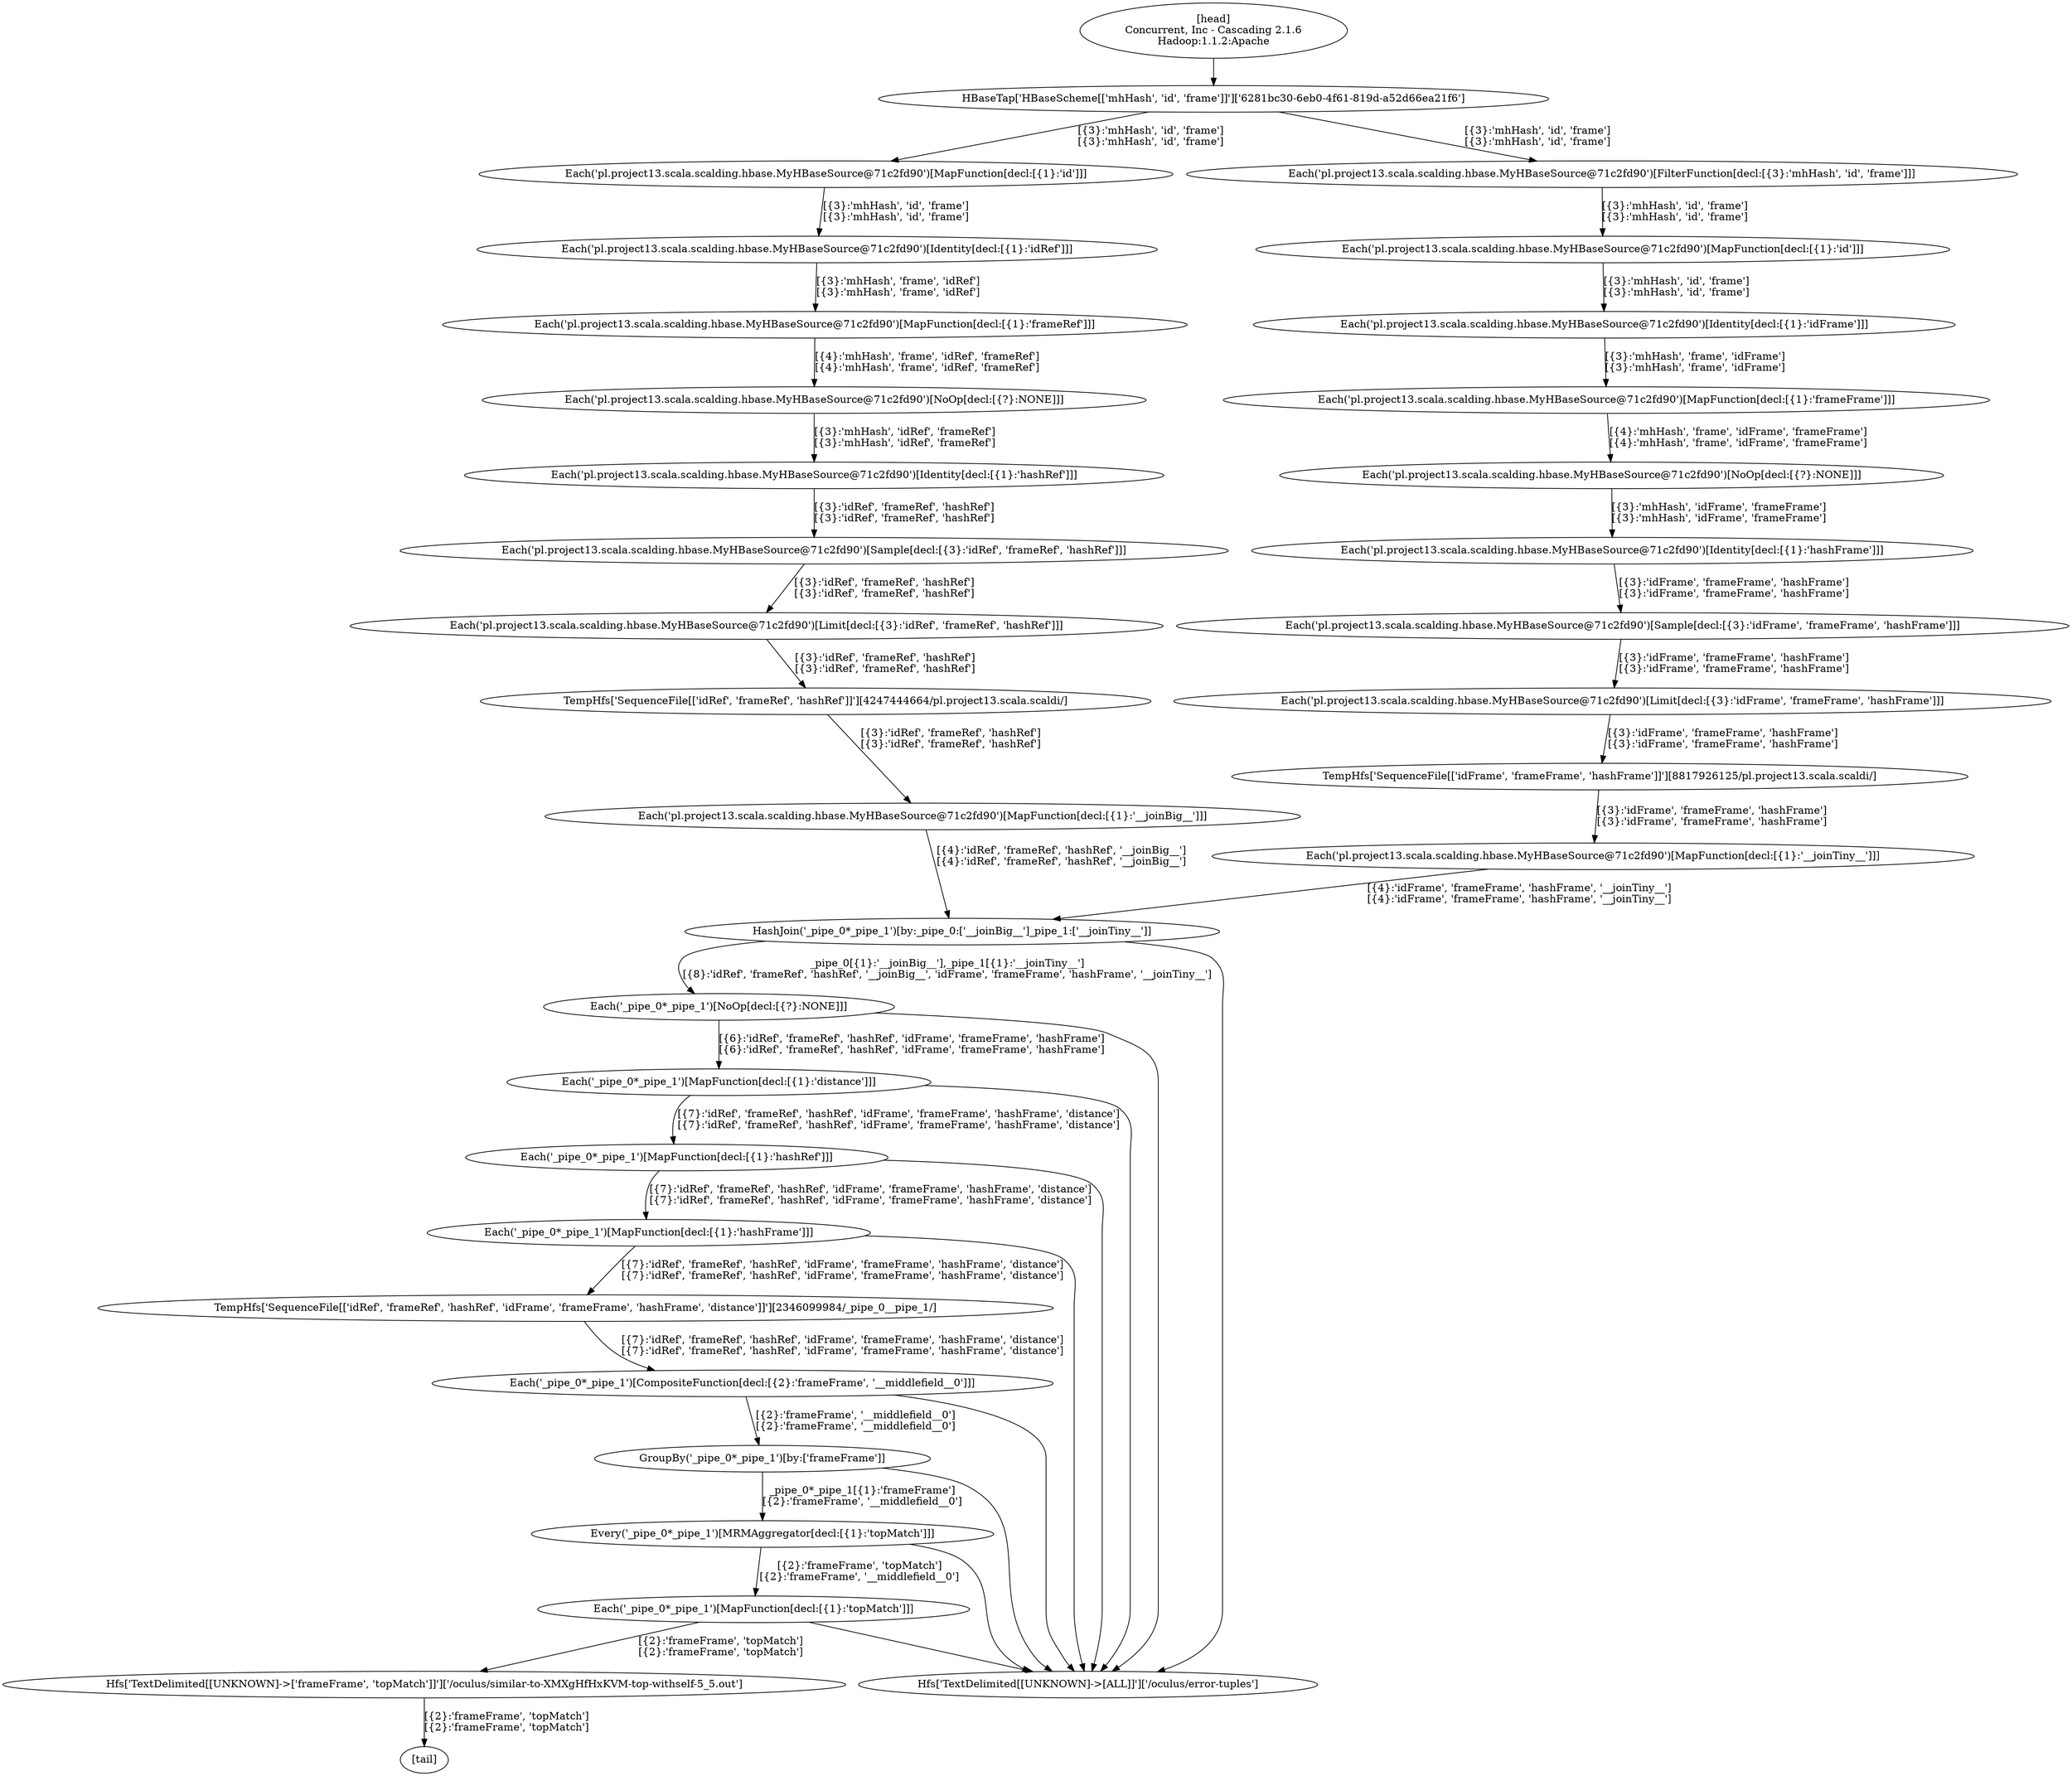 digraph G {
  1 [label = "Hfs['TextDelimited[[UNKNOWN]->['frameFrame', 'topMatch']]']['/oculus/similar-to-XMXgHfHxKVM-top-withself-5_5.out']"];
  2 [label = "Each('_pipe_0*_pipe_1')[MapFunction[decl:[{1}:'topMatch']]]"];
  3 [label = "Every('_pipe_0*_pipe_1')[MRMAggregator[decl:[{1}:'topMatch']]]"];
  4 [label = "GroupBy('_pipe_0*_pipe_1')[by:['frameFrame']]"];
  5 [label = "Each('_pipe_0*_pipe_1')[CompositeFunction[decl:[{2}:'frameFrame', '__middlefield__0']]]"];
  6 [label = "Each('_pipe_0*_pipe_1')[MapFunction[decl:[{1}:'hashFrame']]]"];
  7 [label = "Each('_pipe_0*_pipe_1')[MapFunction[decl:[{1}:'hashRef']]]"];
  8 [label = "Each('_pipe_0*_pipe_1')[MapFunction[decl:[{1}:'distance']]]"];
  9 [label = "Each('_pipe_0*_pipe_1')[NoOp[decl:[{?}:NONE]]]"];
  10 [label = "HashJoin('_pipe_0*_pipe_1')[by:_pipe_0:['__joinBig__']_pipe_1:['__joinTiny__']]"];
  11 [label = "Each('pl.project13.scala.scalding.hbase.MyHBaseSource@71c2fd90')[MapFunction[decl:[{1}:'__joinBig__']]]"];
  12 [label = "Each('pl.project13.scala.scalding.hbase.MyHBaseSource@71c2fd90')[Limit[decl:[{3}:'idRef', 'frameRef', 'hashRef']]]"];
  13 [label = "Each('pl.project13.scala.scalding.hbase.MyHBaseSource@71c2fd90')[Sample[decl:[{3}:'idRef', 'frameRef', 'hashRef']]]"];
  14 [label = "Each('pl.project13.scala.scalding.hbase.MyHBaseSource@71c2fd90')[Identity[decl:[{1}:'hashRef']]]"];
  15 [label = "Each('pl.project13.scala.scalding.hbase.MyHBaseSource@71c2fd90')[NoOp[decl:[{?}:NONE]]]"];
  16 [label = "Each('pl.project13.scala.scalding.hbase.MyHBaseSource@71c2fd90')[MapFunction[decl:[{1}:'frameRef']]]"];
  17 [label = "Each('pl.project13.scala.scalding.hbase.MyHBaseSource@71c2fd90')[Identity[decl:[{1}:'idRef']]]"];
  18 [label = "Each('pl.project13.scala.scalding.hbase.MyHBaseSource@71c2fd90')[MapFunction[decl:[{1}:'id']]]"];
  19 [label = "HBaseTap['HBaseScheme[['mhHash', 'id', 'frame']]']['6281bc30-6eb0-4f61-819d-a52d66ea21f6']"];
  20 [label = "Each('pl.project13.scala.scalding.hbase.MyHBaseSource@71c2fd90')[MapFunction[decl:[{1}:'__joinTiny__']]]"];
  21 [label = "Each('pl.project13.scala.scalding.hbase.MyHBaseSource@71c2fd90')[Limit[decl:[{3}:'idFrame', 'frameFrame', 'hashFrame']]]"];
  22 [label = "Each('pl.project13.scala.scalding.hbase.MyHBaseSource@71c2fd90')[Sample[decl:[{3}:'idFrame', 'frameFrame', 'hashFrame']]]"];
  23 [label = "Each('pl.project13.scala.scalding.hbase.MyHBaseSource@71c2fd90')[Identity[decl:[{1}:'hashFrame']]]"];
  24 [label = "Each('pl.project13.scala.scalding.hbase.MyHBaseSource@71c2fd90')[NoOp[decl:[{?}:NONE]]]"];
  25 [label = "Each('pl.project13.scala.scalding.hbase.MyHBaseSource@71c2fd90')[MapFunction[decl:[{1}:'frameFrame']]]"];
  26 [label = "Each('pl.project13.scala.scalding.hbase.MyHBaseSource@71c2fd90')[Identity[decl:[{1}:'idFrame']]]"];
  27 [label = "Each('pl.project13.scala.scalding.hbase.MyHBaseSource@71c2fd90')[MapFunction[decl:[{1}:'id']]]"];
  28 [label = "Each('pl.project13.scala.scalding.hbase.MyHBaseSource@71c2fd90')[FilterFunction[decl:[{3}:'mhHash', 'id', 'frame']]]"];
  29 [label = "[head]\nConcurrent, Inc - Cascading 2.1.6\nHadoop:1.1.2:Apache"];
  30 [label = "[tail]"];
  31 [label = "TempHfs['SequenceFile[['idRef', 'frameRef', 'hashRef']]'][4247444664/pl.project13.scala.scaldi/]"];
  32 [label = "TempHfs['SequenceFile[['idRef', 'frameRef', 'hashRef', 'idFrame', 'frameFrame', 'hashFrame', 'distance']]'][2346099984/_pipe_0__pipe_1/]"];
  33 [label = "TempHfs['SequenceFile[['idFrame', 'frameFrame', 'hashFrame']]'][8817926125/pl.project13.scala.scaldi/]"];
  34 [label = "Hfs['TextDelimited[[UNKNOWN]->[ALL]]']['/oculus/error-tuples']"];
  18 -> 17 [label = "[{3}:'mhHash', 'id', 'frame']\n[{3}:'mhHash', 'id', 'frame']"];
  17 -> 16 [label = "[{3}:'mhHash', 'frame', 'idRef']\n[{3}:'mhHash', 'frame', 'idRef']"];
  16 -> 15 [label = "[{4}:'mhHash', 'frame', 'idRef', 'frameRef']\n[{4}:'mhHash', 'frame', 'idRef', 'frameRef']"];
  15 -> 14 [label = "[{3}:'mhHash', 'idRef', 'frameRef']\n[{3}:'mhHash', 'idRef', 'frameRef']"];
  14 -> 13 [label = "[{3}:'idRef', 'frameRef', 'hashRef']\n[{3}:'idRef', 'frameRef', 'hashRef']"];
  13 -> 12 [label = "[{3}:'idRef', 'frameRef', 'hashRef']\n[{3}:'idRef', 'frameRef', 'hashRef']"];
  28 -> 27 [label = "[{3}:'mhHash', 'id', 'frame']\n[{3}:'mhHash', 'id', 'frame']"];
  27 -> 26 [label = "[{3}:'mhHash', 'id', 'frame']\n[{3}:'mhHash', 'id', 'frame']"];
  26 -> 25 [label = "[{3}:'mhHash', 'frame', 'idFrame']\n[{3}:'mhHash', 'frame', 'idFrame']"];
  25 -> 24 [label = "[{4}:'mhHash', 'frame', 'idFrame', 'frameFrame']\n[{4}:'mhHash', 'frame', 'idFrame', 'frameFrame']"];
  24 -> 23 [label = "[{3}:'mhHash', 'idFrame', 'frameFrame']\n[{3}:'mhHash', 'idFrame', 'frameFrame']"];
  23 -> 22 [label = "[{3}:'idFrame', 'frameFrame', 'hashFrame']\n[{3}:'idFrame', 'frameFrame', 'hashFrame']"];
  22 -> 21 [label = "[{3}:'idFrame', 'frameFrame', 'hashFrame']\n[{3}:'idFrame', 'frameFrame', 'hashFrame']"];
  10 -> 9 [label = "_pipe_0[{1}:'__joinBig__'],_pipe_1[{1}:'__joinTiny__']\n[{8}:'idRef', 'frameRef', 'hashRef', '__joinBig__', 'idFrame', 'frameFrame', 'hashFrame', '__joinTiny__']"];
  9 -> 8 [label = "[{6}:'idRef', 'frameRef', 'hashRef', 'idFrame', 'frameFrame', 'hashFrame']\n[{6}:'idRef', 'frameRef', 'hashRef', 'idFrame', 'frameFrame', 'hashFrame']"];
  8 -> 7 [label = "[{7}:'idRef', 'frameRef', 'hashRef', 'idFrame', 'frameFrame', 'hashFrame', 'distance']\n[{7}:'idRef', 'frameRef', 'hashRef', 'idFrame', 'frameFrame', 'hashFrame', 'distance']"];
  7 -> 6 [label = "[{7}:'idRef', 'frameRef', 'hashRef', 'idFrame', 'frameFrame', 'hashFrame', 'distance']\n[{7}:'idRef', 'frameRef', 'hashRef', 'idFrame', 'frameFrame', 'hashFrame', 'distance']"];
  5 -> 4 [label = "[{2}:'frameFrame', '__middlefield__0']\n[{2}:'frameFrame', '__middlefield__0']"];
  4 -> 3 [label = "_pipe_0*_pipe_1[{1}:'frameFrame']\n[{2}:'frameFrame', '__middlefield__0']"];
  3 -> 2 [label = "[{2}:'frameFrame', 'topMatch']\n[{2}:'frameFrame', '__middlefield__0']"];
  29 -> 19 [label = ""];
  1 -> 30 [label = "[{2}:'frameFrame', 'topMatch']\n[{2}:'frameFrame', 'topMatch']"];
  31 -> 11 [label = "[{3}:'idRef', 'frameRef', 'hashRef']\n[{3}:'idRef', 'frameRef', 'hashRef']"];
  32 -> 5 [label = "[{7}:'idRef', 'frameRef', 'hashRef', 'idFrame', 'frameFrame', 'hashFrame', 'distance']\n[{7}:'idRef', 'frameRef', 'hashRef', 'idFrame', 'frameFrame', 'hashFrame', 'distance']"];
  33 -> 20 [label = "[{3}:'idFrame', 'frameFrame', 'hashFrame']\n[{3}:'idFrame', 'frameFrame', 'hashFrame']"];
  19 -> 18 [label = "[{3}:'mhHash', 'id', 'frame']\n[{3}:'mhHash', 'id', 'frame']"];
  19 -> 28 [label = "[{3}:'mhHash', 'id', 'frame']\n[{3}:'mhHash', 'id', 'frame']"];
  21 -> 33 [label = "[{3}:'idFrame', 'frameFrame', 'hashFrame']\n[{3}:'idFrame', 'frameFrame', 'hashFrame']"];
  20 -> 10 [label = "[{4}:'idFrame', 'frameFrame', 'hashFrame', '__joinTiny__']\n[{4}:'idFrame', 'frameFrame', 'hashFrame', '__joinTiny__']"];
  6 -> 32 [label = "[{7}:'idRef', 'frameRef', 'hashRef', 'idFrame', 'frameFrame', 'hashFrame', 'distance']\n[{7}:'idRef', 'frameRef', 'hashRef', 'idFrame', 'frameFrame', 'hashFrame', 'distance']"];
  2 -> 1 [label = "[{2}:'frameFrame', 'topMatch']\n[{2}:'frameFrame', 'topMatch']"];
  12 -> 31 [label = "[{3}:'idRef', 'frameRef', 'hashRef']\n[{3}:'idRef', 'frameRef', 'hashRef']"];
  11 -> 10 [label = "[{4}:'idRef', 'frameRef', 'hashRef', '__joinBig__']\n[{4}:'idRef', 'frameRef', 'hashRef', '__joinBig__']"];
  10 -> 34 [label = ""];
  9 -> 34 [label = ""];
  8 -> 34 [label = ""];
  7 -> 34 [label = ""];
  6 -> 34 [label = ""];
  5 -> 34 [label = ""];
  4 -> 34 [label = ""];
  3 -> 34 [label = ""];
  2 -> 34 [label = ""];
}

